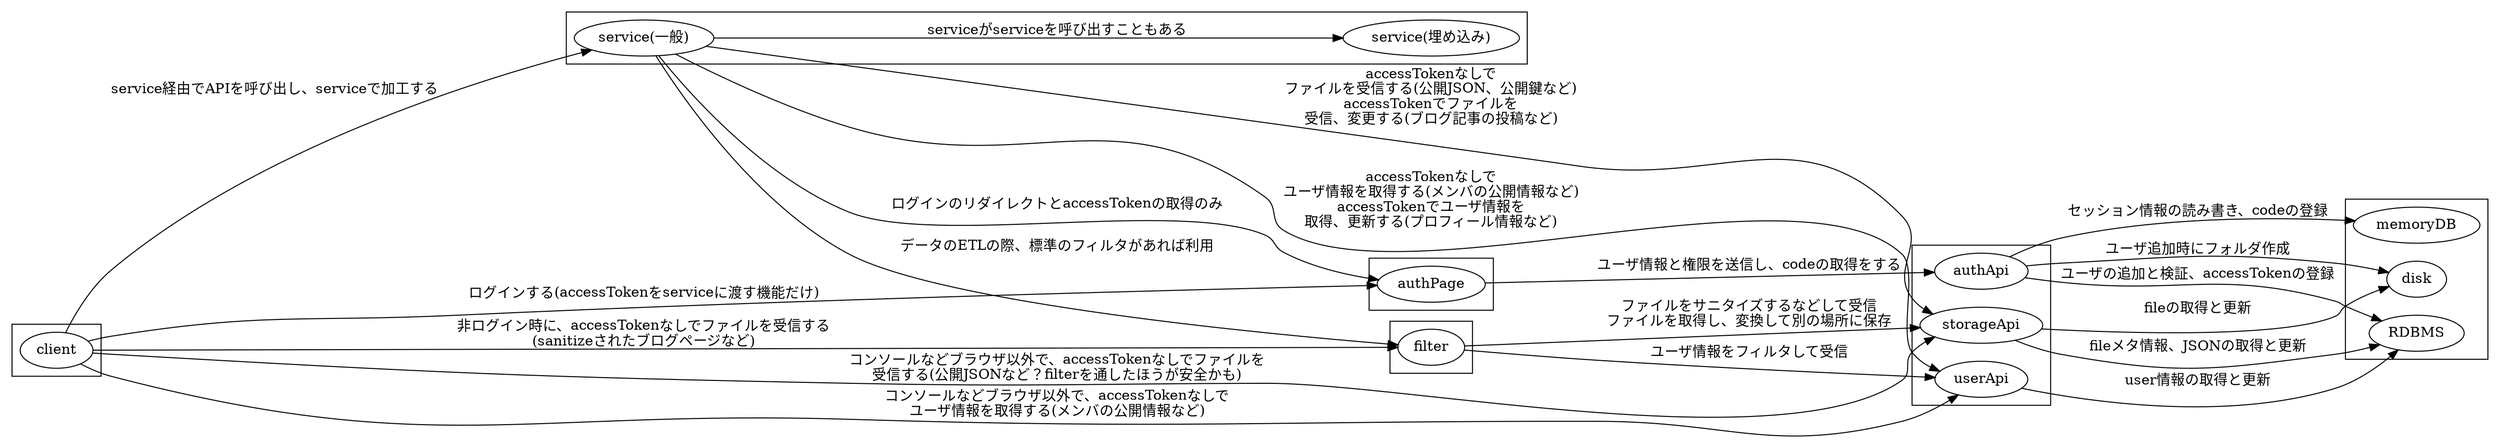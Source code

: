 
digraph G {


rankdir=LR
subgraph cluster_client {
client
}
subgraph cluster_service {
service [label="service(一般)"]
service2 [label="service(埋め込み)"]
}
subgraph cluster_authPage {
authPage
}
subgraph cluster_filter {
filter
}
subgraph cluster_api {
"authApi"
"storageApi"
"userApi"
}
subgraph cluster_db {
RDBMS
memoryDB
disk

}

"client"->"service" [label="service経由でAPIを呼び出し、serviceで加工する"]
"client"->"authPage" [label="ログインする(accessTokenをserviceに渡す機能だけ)"]
"client"->"filter" [label="非ログイン時に、accessTokenなしでファイルを受信する\n(sanitizeされたブログページなど)"]

"client"->"storageApi" [label="コンソールなどブラウザ以外で、accessTokenなしでファイルを\n受信する(公開JSONなど？filterを通したほうが安全かも)"]
"client"->"userApi" [label="コンソールなどブラウザ以外で、accessTokenなしで\nユーザ情報を取得する(メンバの公開情報など)"]


"service"->"authPage" [label="ログインのリダイレクトとaccessTokenの取得のみ"]
"service"->"filter" [label="データのETLの際、標準のフィルタがあれば利用"]

"service"->"storageApi" [label="accessTokenなしで\nファイルを受信する(公開JSON、公開鍵など)\naccessTokenでファイルを\n受信、変更する(ブログ記事の投稿など)"]
"service"->"userApi" [label="accessTokenなしで\nユーザ情報を取得する(メンバの公開情報など)\naccessTokenでユーザ情報を\n取得、更新する(プロフィール情報など)"]


"service"->"service2" [label="serviceがserviceを呼び出すこともある"]

"authPage"->"authApi" [label="ユーザ情報と権限を送信し、codeの取得をする"]



"filter"->"storageApi" [label="ファイルをサニタイズするなどして受信\nファイルを取得し、変換して別の場所に保存"]
"filter"->"userApi" [label="ユーザ情報をフィルタして受信"]


"authApi"->"RDBMS" [label="ユーザの追加と検証、accessTokenの登録"]
"authApi"->"memoryDB" [label="セッション情報の読み書き、codeの登録"]
"authApi"->"disk" [label="ユーザ追加時にフォルダ作成"]

"storageApi"->"RDBMS" [label="fileメタ情報、JSONの取得と更新"]
"storageApi"->"disk" [label="fileの取得と更新"]

"userApi"->"RDBMS" [label="user情報の取得と更新"]

















}















































































































































































































































































































































































































































































































































































































































































































































































































































































































































































































